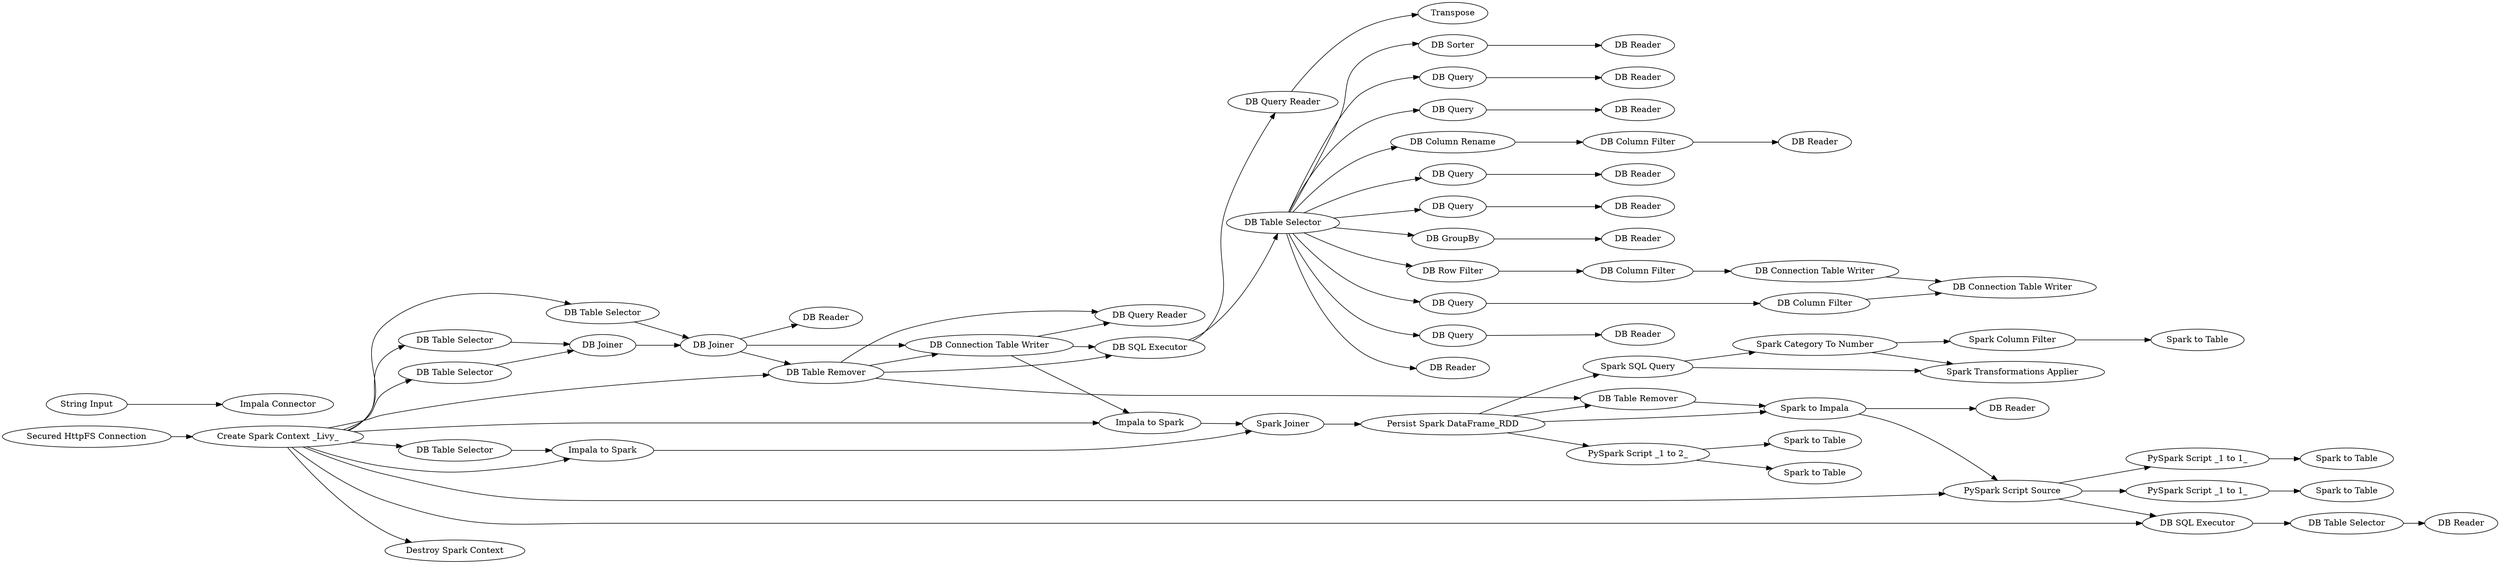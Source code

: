 digraph {
	"-5366004316195624462_1860" [label="DB Connection Table Writer"]
	"-5366004316195624462_1925" [label="DB Reader"]
	"-6119888364893563453_1886" [label="Secured HttpFS Connection"]
	"-5366004316195624462_1865" [label="Spark Joiner"]
	"-5366004316195624462_1906" [label="Spark Category To Number"]
	"-5366004316195624462_1903" [label="DB Reader"]
	"-5366004316195624462_1907" [label="Spark Transformations Applier"]
	"-5366004316195624462_1864" [label="DB Table Selector"]
	"-5366004316195624462_1927" [label="DB Query"]
	"-5366004316195624462_1904" [label="Persist Spark DataFrame_RDD"]
	"-5366004316195624462_1896" [label="Spark to Table"]
	"-5366004316195624462_1913" [label="DB Query"]
	"-5366004316195624462_1914" [label="DB Reader"]
	"-5366004316195624462_1949" [label="Impala to Spark"]
	"-5366004316195624462_1861" [label="DB Table Remover"]
	"-5366004316195624462_1916" [label="DB Column Rename"]
	"-5366004316195624462_1869" [label="DB Table Selector"]
	"-5366004316195624462_1924" [label="DB Query"]
	"-5366004316195624462_1947" [label="String Input"]
	"-5366004316195624462_1945" [label="DB Connection Table Writer"]
	"-5366004316195624462_1894" [label="PySpark Script Source"]
	"-5366004316195624462_1897" [label="PySpark Script _1 to 1_"]
	"-5366004316195624462_1948" [label="Impala to Spark"]
	"-5366004316195624462_1928" [label="DB Reader"]
	"-5366004316195624462_1899" [label="Destroy Spark Context"]
	"-5366004316195624462_1923" [label="DB Reader"]
	"-5366004316195624462_1937" [label="DB Connection Table Writer"]
	"-6119888364893563453_1885" [label="Impala Connector"]
	"-5366004316195624462_1938" [label="DB Column Filter"]
	"-5366004316195624462_1908" [label="Spark to Table"]
	"-5366004316195624462_1866" [label="DB SQL Executor"]
	"-6119888364893563453_1887" [label="Create Spark Context _Livy_"]
	"-5366004316195624462_1871" [label="DB Query Reader"]
	"-5366004316195624462_1917" [label="DB Column Filter"]
	"-5366004316195624462_1921" [label="DB Query"]
	"-5366004316195624462_1874" [label="DB GroupBy"]
	"-5366004316195624462_1891" [label="PySpark Script _1 to 2_"]
	"-5366004316195624462_3" [label="DB Table Selector"]
	"-5366004316195624462_1926" [label="DB Query"]
	"-5366004316195624462_1858" [label="DB Joiner"]
	"-5366004316195624462_1890" [label="DB Query Reader"]
	"-5366004316195624462_1922" [label="DB Reader"]
	"-5366004316195624462_1941" [label="DB Query"]
	"-5366004316195624462_1905" [label="Spark SQL Query"]
	"-5366004316195624462_1895" [label="Spark to Table"]
	"-5366004316195624462_1944" [label="DB Reader"]
	"-5366004316195624462_1875" [label="DB Reader"]
	"-5366004316195624462_1920" [label="DB Row Filter"]
	"-5366004316195624462_1872" [label="DB Reader"]
	"-5366004316195624462_1901" [label="DB Table Selector"]
	"-5366004316195624462_2" [label="DB Table Selector"]
	"-5366004316195624462_1950" [label="Spark to Impala"]
	"-5366004316195624462_4" [label="DB Table Selector"]
	"-5366004316195624462_1870" [label="DB Reader"]
	"-5366004316195624462_1909" [label="Spark Column Filter"]
	"-5366004316195624462_1902" [label="DB SQL Executor"]
	"-5366004316195624462_1900" [label="Spark to Table"]
	"-5366004316195624462_1893" [label="PySpark Script _1 to 1_"]
	"-5366004316195624462_1940" [label="DB Reader"]
	"-5366004316195624462_1943" [label="DB Reader"]
	"-5366004316195624462_1951" [label=Transpose]
	"-5366004316195624462_1868" [label="DB Table Remover"]
	"-5366004316195624462_1859" [label="DB Joiner"]
	"-5366004316195624462_1898" [label="Spark to Table"]
	"-5366004316195624462_1873" [label="DB Sorter"]
	"-5366004316195624462_1946" [label="DB Column Filter"]
	"-6119888364893563453_1887" -> "-5366004316195624462_1894"
	"-5366004316195624462_1869" -> "-5366004316195624462_1913"
	"-5366004316195624462_1894" -> "-5366004316195624462_1897"
	"-5366004316195624462_1859" -> "-5366004316195624462_1861"
	"-5366004316195624462_1869" -> "-5366004316195624462_1920"
	"-5366004316195624462_1860" -> "-5366004316195624462_1949"
	"-5366004316195624462_1860" -> "-5366004316195624462_1871"
	"-5366004316195624462_1861" -> "-5366004316195624462_1860"
	"-6119888364893563453_1887" -> "-5366004316195624462_1864"
	"-5366004316195624462_1920" -> "-5366004316195624462_1938"
	"-5366004316195624462_1924" -> "-5366004316195624462_1925"
	"-6119888364893563453_1887" -> "-5366004316195624462_1899"
	"-5366004316195624462_1902" -> "-5366004316195624462_1901"
	"-5366004316195624462_1865" -> "-5366004316195624462_1904"
	"-5366004316195624462_1861" -> "-5366004316195624462_1871"
	"-5366004316195624462_1897" -> "-5366004316195624462_1896"
	"-5366004316195624462_1941" -> "-5366004316195624462_1944"
	"-5366004316195624462_1859" -> "-5366004316195624462_1943"
	"-5366004316195624462_1869" -> "-5366004316195624462_1927"
	"-5366004316195624462_1926" -> "-5366004316195624462_1946"
	"-6119888364893563453_1886" -> "-6119888364893563453_1887"
	"-5366004316195624462_1891" -> "-5366004316195624462_1898"
	"-5366004316195624462_4" -> "-5366004316195624462_1859"
	"-5366004316195624462_1904" -> "-5366004316195624462_1905"
	"-5366004316195624462_1894" -> "-5366004316195624462_1902"
	"-5366004316195624462_1916" -> "-5366004316195624462_1917"
	"-5366004316195624462_1869" -> "-5366004316195624462_1873"
	"-5366004316195624462_1905" -> "-5366004316195624462_1907"
	"-5366004316195624462_1950" -> "-5366004316195624462_1872"
	"-6119888364893563453_1887" -> "-5366004316195624462_1948"
	"-5366004316195624462_1861" -> "-5366004316195624462_1868"
	"-5366004316195624462_1858" -> "-5366004316195624462_1859"
	"-5366004316195624462_1937" -> "-5366004316195624462_1945"
	"-5366004316195624462_1917" -> "-5366004316195624462_1923"
	"-5366004316195624462_1869" -> "-5366004316195624462_1924"
	"-5366004316195624462_2" -> "-5366004316195624462_1858"
	"-6119888364893563453_1887" -> "-5366004316195624462_3"
	"-5366004316195624462_1909" -> "-5366004316195624462_1908"
	"-5366004316195624462_1891" -> "-5366004316195624462_1900"
	"-5366004316195624462_1869" -> "-5366004316195624462_1941"
	"-5366004316195624462_1905" -> "-5366004316195624462_1906"
	"-5366004316195624462_1906" -> "-5366004316195624462_1909"
	"-5366004316195624462_1906" -> "-5366004316195624462_1907"
	"-5366004316195624462_1947" -> "-6119888364893563453_1885"
	"-5366004316195624462_1921" -> "-5366004316195624462_1922"
	"-6119888364893563453_1887" -> "-5366004316195624462_2"
	"-5366004316195624462_1893" -> "-5366004316195624462_1895"
	"-5366004316195624462_1913" -> "-5366004316195624462_1914"
	"-5366004316195624462_1894" -> "-5366004316195624462_1893"
	"-5366004316195624462_1948" -> "-5366004316195624462_1865"
	"-5366004316195624462_1946" -> "-5366004316195624462_1945"
	"-5366004316195624462_1949" -> "-5366004316195624462_1865"
	"-5366004316195624462_1927" -> "-5366004316195624462_1928"
	"-5366004316195624462_1866" -> "-5366004316195624462_1869"
	"-5366004316195624462_1868" -> "-5366004316195624462_1950"
	"-5366004316195624462_1869" -> "-5366004316195624462_1921"
	"-6119888364893563453_1887" -> "-5366004316195624462_1902"
	"-6119888364893563453_1887" -> "-5366004316195624462_1949"
	"-5366004316195624462_1860" -> "-5366004316195624462_1866"
	"-5366004316195624462_1873" -> "-5366004316195624462_1870"
	"-5366004316195624462_1859" -> "-5366004316195624462_1860"
	"-6119888364893563453_1887" -> "-5366004316195624462_4"
	"-5366004316195624462_1904" -> "-5366004316195624462_1868"
	"-5366004316195624462_1938" -> "-5366004316195624462_1937"
	"-5366004316195624462_1864" -> "-5366004316195624462_1948"
	"-5366004316195624462_1861" -> "-5366004316195624462_1866"
	"-5366004316195624462_1866" -> "-5366004316195624462_1890"
	"-5366004316195624462_1869" -> "-5366004316195624462_1940"
	"-5366004316195624462_1890" -> "-5366004316195624462_1951"
	"-5366004316195624462_3" -> "-5366004316195624462_1858"
	"-5366004316195624462_1869" -> "-5366004316195624462_1874"
	"-5366004316195624462_1869" -> "-5366004316195624462_1926"
	"-5366004316195624462_1904" -> "-5366004316195624462_1950"
	"-6119888364893563453_1887" -> "-5366004316195624462_1861"
	"-5366004316195624462_1904" -> "-5366004316195624462_1891"
	"-5366004316195624462_1901" -> "-5366004316195624462_1903"
	"-5366004316195624462_1869" -> "-5366004316195624462_1916"
	"-5366004316195624462_1950" -> "-5366004316195624462_1894"
	"-5366004316195624462_1874" -> "-5366004316195624462_1875"
	rankdir=LR
}
